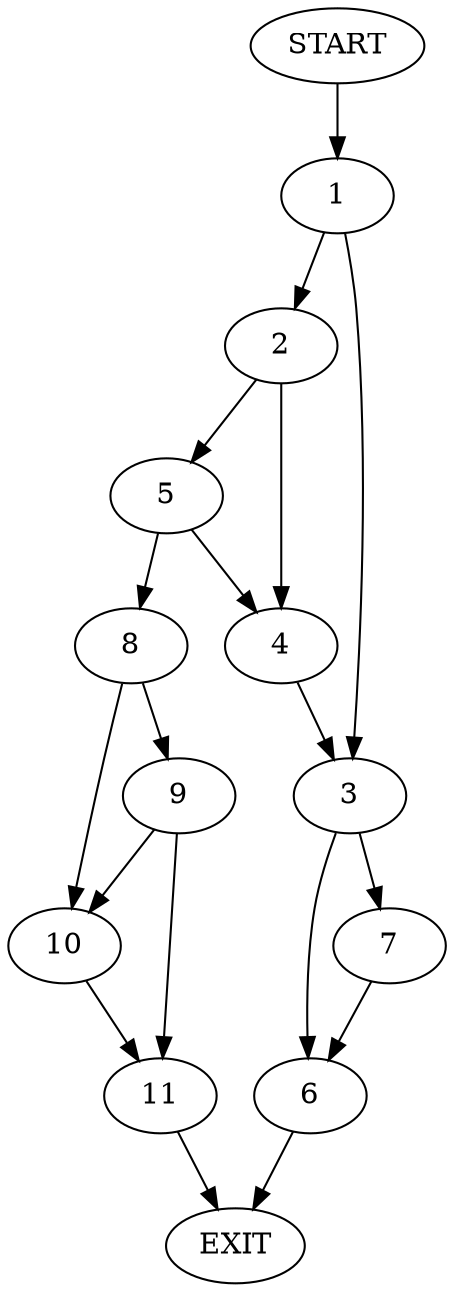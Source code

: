 digraph {
0 [label="START"]
12 [label="EXIT"]
0 -> 1
1 -> 2
1 -> 3
2 -> 4
2 -> 5
3 -> 6
3 -> 7
5 -> 8
5 -> 4
4 -> 3
8 -> 9
8 -> 10
10 -> 11
9 -> 11
9 -> 10
11 -> 12
6 -> 12
7 -> 6
}
